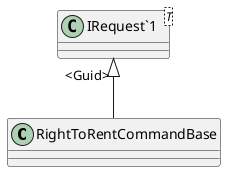 @startuml
class RightToRentCommandBase {
}
class "IRequest`1"<T> {
}
"IRequest`1" "<Guid>" <|-- RightToRentCommandBase
@enduml
